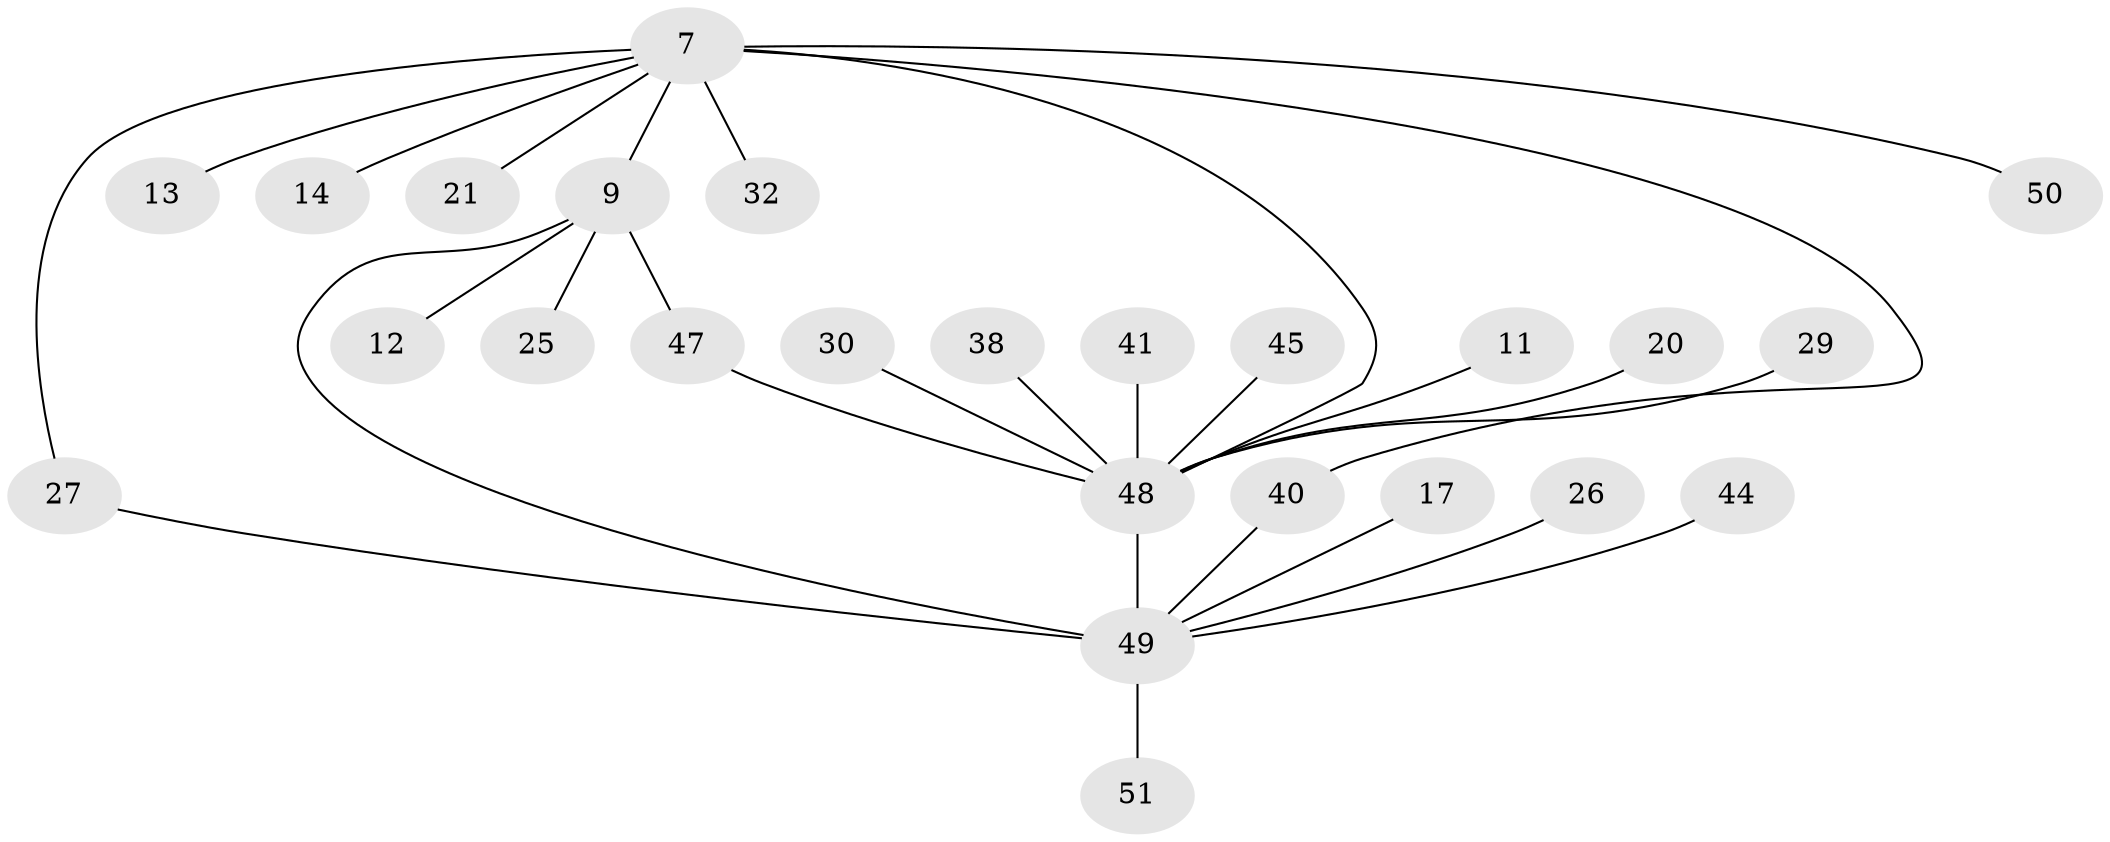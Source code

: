 // original degree distribution, {7: 0.0196078431372549, 6: 0.058823529411764705, 4: 0.0784313725490196, 9: 0.0196078431372549, 10: 0.0196078431372549, 8: 0.0196078431372549, 2: 0.27450980392156865, 1: 0.45098039215686275, 3: 0.0392156862745098, 5: 0.0196078431372549}
// Generated by graph-tools (version 1.1) at 2025/54/03/09/25 04:54:55]
// undirected, 25 vertices, 28 edges
graph export_dot {
graph [start="1"]
  node [color=gray90,style=filled];
  7 [super="+3"];
  9 [super="+8"];
  11;
  12;
  13;
  14;
  17;
  20;
  21;
  25;
  26;
  27 [super="+19"];
  29;
  30;
  32;
  38;
  40 [super="+15"];
  41;
  44;
  45;
  47 [super="+46"];
  48 [super="+18+43+6+39"];
  49 [super="+22+34+35+5"];
  50 [super="+33"];
  51;
  7 -- 13;
  7 -- 14;
  7 -- 21;
  7 -- 32;
  7 -- 9 [weight=2];
  7 -- 48 [weight=3];
  7 -- 40;
  7 -- 27;
  7 -- 50;
  9 -- 12;
  9 -- 25 [weight=2];
  9 -- 49 [weight=4];
  9 -- 47;
  11 -- 48;
  17 -- 49 [weight=2];
  20 -- 48;
  26 -- 49;
  27 -- 49;
  29 -- 48;
  30 -- 48;
  38 -- 48;
  40 -- 49;
  41 -- 48;
  44 -- 49;
  45 -- 48;
  47 -- 48;
  48 -- 49 [weight=4];
  49 -- 51;
}

